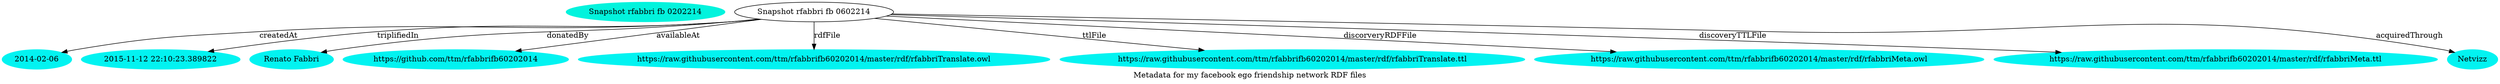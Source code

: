 digraph  {
	graph [label="Metadata for my facebook ego friendship network RDF files"];
	node [label="\N"];
	"Snapshot rfabbri fb 0202214"	 [color="#02F3DD",
		style=filled];
	0	 [color="#02F3F1",
		label="2014-02-06",
		style=filled];
	"Snapshot rfabbri fb 0602214" -> 0	 [label=createdAt];
	1	 [color="#02F3F1",
		label="2015-11-12 22:10:23.389822",
		style=filled];
	"Snapshot rfabbri fb 0602214" -> 1	 [label=triplifiedIn];
	2	 [color="#02F3F1",
		label="Renato Fabbri",
		style=filled];
	"Snapshot rfabbri fb 0602214" -> 2	 [label=donatedBy];
	3	 [color="#02F3F1",
		label="https://github.com/ttm/rfabbrifb60202014",
		style=filled];
	"Snapshot rfabbri fb 0602214" -> 3	 [label=availableAt];
	4	 [color="#02F3F1",
		label="https://raw.githubusercontent.com/ttm/rfabbrifb60202014/master/rdf/rfabbriTranslate.owl",
		style=filled];
	"Snapshot rfabbri fb 0602214" -> 4	 [label=rdfFile];
	5	 [color="#02F3F1",
		label="https://raw.githubusercontent.com/ttm/rfabbrifb60202014/master/rdf/rfabbriTranslate.ttl",
		style=filled];
	"Snapshot rfabbri fb 0602214" -> 5	 [label=ttlFile];
	6	 [color="#02F3F1",
		label="https://raw.githubusercontent.com/ttm/rfabbrifb60202014/master/rdf/rfabbriMeta.owl",
		style=filled];
	"Snapshot rfabbri fb 0602214" -> 6	 [label=discorveryRDFFile];
	7	 [color="#02F3F1",
		label="https://raw.githubusercontent.com/ttm/rfabbrifb60202014/master/rdf/rfabbriMeta.ttl",
		style=filled];
	"Snapshot rfabbri fb 0602214" -> 7	 [label=discoveryTTLFile];
	8	 [color="#02F3F1",
		label=Netvizz,
		style=filled];
	"Snapshot rfabbri fb 0602214" -> 8	 [label=acquiredThrough];
}
